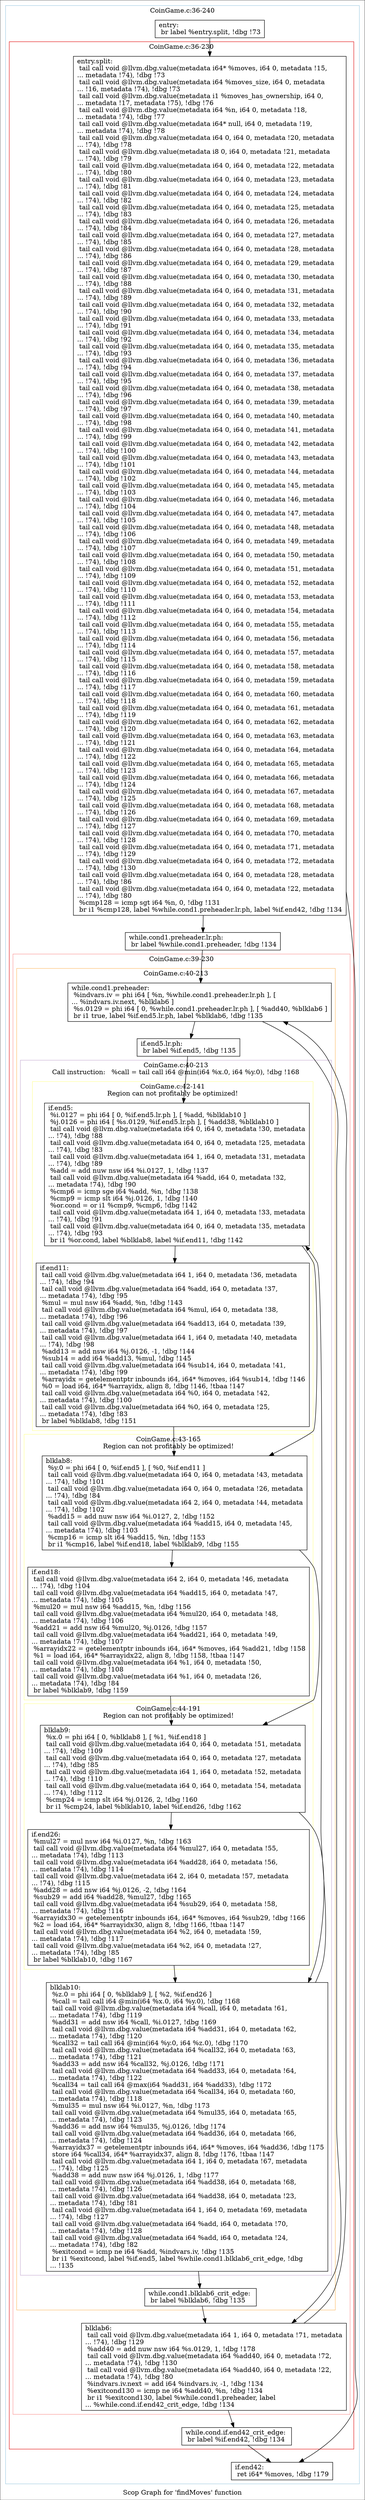 digraph "Scop Graph for 'findMoves' function" {
	label="Scop Graph for 'findMoves' function";

	Node0xa874570 [shape=record,label="{entry:\l  br label %entry.split, !dbg !73\l}"];
	Node0xa874570 -> Node0xa869850;
	Node0xa869850 [shape=record,label="{entry.split:                                      \l  tail call void @llvm.dbg.value(metadata i64* %moves, i64 0, metadata !15,\l... metadata !74), !dbg !73\l  tail call void @llvm.dbg.value(metadata i64 %moves_size, i64 0, metadata\l... !16, metadata !74), !dbg !73\l  tail call void @llvm.dbg.value(metadata i1 %moves_has_ownership, i64 0,\l... metadata !17, metadata !75), !dbg !76\l  tail call void @llvm.dbg.value(metadata i64 %n, i64 0, metadata !18,\l... metadata !74), !dbg !77\l  tail call void @llvm.dbg.value(metadata i64* null, i64 0, metadata !19,\l... metadata !74), !dbg !78\l  tail call void @llvm.dbg.value(metadata i64 0, i64 0, metadata !20, metadata\l... !74), !dbg !78\l  tail call void @llvm.dbg.value(metadata i8 0, i64 0, metadata !21, metadata\l... !74), !dbg !79\l  tail call void @llvm.dbg.value(metadata i64 0, i64 0, metadata !22, metadata\l... !74), !dbg !80\l  tail call void @llvm.dbg.value(metadata i64 0, i64 0, metadata !23, metadata\l... !74), !dbg !81\l  tail call void @llvm.dbg.value(metadata i64 0, i64 0, metadata !24, metadata\l... !74), !dbg !82\l  tail call void @llvm.dbg.value(metadata i64 0, i64 0, metadata !25, metadata\l... !74), !dbg !83\l  tail call void @llvm.dbg.value(metadata i64 0, i64 0, metadata !26, metadata\l... !74), !dbg !84\l  tail call void @llvm.dbg.value(metadata i64 0, i64 0, metadata !27, metadata\l... !74), !dbg !85\l  tail call void @llvm.dbg.value(metadata i64 0, i64 0, metadata !28, metadata\l... !74), !dbg !86\l  tail call void @llvm.dbg.value(metadata i64 0, i64 0, metadata !29, metadata\l... !74), !dbg !87\l  tail call void @llvm.dbg.value(metadata i64 0, i64 0, metadata !30, metadata\l... !74), !dbg !88\l  tail call void @llvm.dbg.value(metadata i64 0, i64 0, metadata !31, metadata\l... !74), !dbg !89\l  tail call void @llvm.dbg.value(metadata i64 0, i64 0, metadata !32, metadata\l... !74), !dbg !90\l  tail call void @llvm.dbg.value(metadata i64 0, i64 0, metadata !33, metadata\l... !74), !dbg !91\l  tail call void @llvm.dbg.value(metadata i64 0, i64 0, metadata !34, metadata\l... !74), !dbg !92\l  tail call void @llvm.dbg.value(metadata i64 0, i64 0, metadata !35, metadata\l... !74), !dbg !93\l  tail call void @llvm.dbg.value(metadata i64 0, i64 0, metadata !36, metadata\l... !74), !dbg !94\l  tail call void @llvm.dbg.value(metadata i64 0, i64 0, metadata !37, metadata\l... !74), !dbg !95\l  tail call void @llvm.dbg.value(metadata i64 0, i64 0, metadata !38, metadata\l... !74), !dbg !96\l  tail call void @llvm.dbg.value(metadata i64 0, i64 0, metadata !39, metadata\l... !74), !dbg !97\l  tail call void @llvm.dbg.value(metadata i64 0, i64 0, metadata !40, metadata\l... !74), !dbg !98\l  tail call void @llvm.dbg.value(metadata i64 0, i64 0, metadata !41, metadata\l... !74), !dbg !99\l  tail call void @llvm.dbg.value(metadata i64 0, i64 0, metadata !42, metadata\l... !74), !dbg !100\l  tail call void @llvm.dbg.value(metadata i64 0, i64 0, metadata !43, metadata\l... !74), !dbg !101\l  tail call void @llvm.dbg.value(metadata i64 0, i64 0, metadata !44, metadata\l... !74), !dbg !102\l  tail call void @llvm.dbg.value(metadata i64 0, i64 0, metadata !45, metadata\l... !74), !dbg !103\l  tail call void @llvm.dbg.value(metadata i64 0, i64 0, metadata !46, metadata\l... !74), !dbg !104\l  tail call void @llvm.dbg.value(metadata i64 0, i64 0, metadata !47, metadata\l... !74), !dbg !105\l  tail call void @llvm.dbg.value(metadata i64 0, i64 0, metadata !48, metadata\l... !74), !dbg !106\l  tail call void @llvm.dbg.value(metadata i64 0, i64 0, metadata !49, metadata\l... !74), !dbg !107\l  tail call void @llvm.dbg.value(metadata i64 0, i64 0, metadata !50, metadata\l... !74), !dbg !108\l  tail call void @llvm.dbg.value(metadata i64 0, i64 0, metadata !51, metadata\l... !74), !dbg !109\l  tail call void @llvm.dbg.value(metadata i64 0, i64 0, metadata !52, metadata\l... !74), !dbg !110\l  tail call void @llvm.dbg.value(metadata i64 0, i64 0, metadata !53, metadata\l... !74), !dbg !111\l  tail call void @llvm.dbg.value(metadata i64 0, i64 0, metadata !54, metadata\l... !74), !dbg !112\l  tail call void @llvm.dbg.value(metadata i64 0, i64 0, metadata !55, metadata\l... !74), !dbg !113\l  tail call void @llvm.dbg.value(metadata i64 0, i64 0, metadata !56, metadata\l... !74), !dbg !114\l  tail call void @llvm.dbg.value(metadata i64 0, i64 0, metadata !57, metadata\l... !74), !dbg !115\l  tail call void @llvm.dbg.value(metadata i64 0, i64 0, metadata !58, metadata\l... !74), !dbg !116\l  tail call void @llvm.dbg.value(metadata i64 0, i64 0, metadata !59, metadata\l... !74), !dbg !117\l  tail call void @llvm.dbg.value(metadata i64 0, i64 0, metadata !60, metadata\l... !74), !dbg !118\l  tail call void @llvm.dbg.value(metadata i64 0, i64 0, metadata !61, metadata\l... !74), !dbg !119\l  tail call void @llvm.dbg.value(metadata i64 0, i64 0, metadata !62, metadata\l... !74), !dbg !120\l  tail call void @llvm.dbg.value(metadata i64 0, i64 0, metadata !63, metadata\l... !74), !dbg !121\l  tail call void @llvm.dbg.value(metadata i64 0, i64 0, metadata !64, metadata\l... !74), !dbg !122\l  tail call void @llvm.dbg.value(metadata i64 0, i64 0, metadata !65, metadata\l... !74), !dbg !123\l  tail call void @llvm.dbg.value(metadata i64 0, i64 0, metadata !66, metadata\l... !74), !dbg !124\l  tail call void @llvm.dbg.value(metadata i64 0, i64 0, metadata !67, metadata\l... !74), !dbg !125\l  tail call void @llvm.dbg.value(metadata i64 0, i64 0, metadata !68, metadata\l... !74), !dbg !126\l  tail call void @llvm.dbg.value(metadata i64 0, i64 0, metadata !69, metadata\l... !74), !dbg !127\l  tail call void @llvm.dbg.value(metadata i64 0, i64 0, metadata !70, metadata\l... !74), !dbg !128\l  tail call void @llvm.dbg.value(metadata i64 0, i64 0, metadata !71, metadata\l... !74), !dbg !129\l  tail call void @llvm.dbg.value(metadata i64 0, i64 0, metadata !72, metadata\l... !74), !dbg !130\l  tail call void @llvm.dbg.value(metadata i64 0, i64 0, metadata !28, metadata\l... !74), !dbg !86\l  tail call void @llvm.dbg.value(metadata i64 0, i64 0, metadata !22, metadata\l... !74), !dbg !80\l  %cmp128 = icmp sgt i64 %n, 0, !dbg !131\l  br i1 %cmp128, label %while.cond1.preheader.lr.ph, label %if.end42, !dbg !134\l}"];
	Node0xa869850 -> Node0xa83d740;
	Node0xa869850 -> Node0xa860a40;
	Node0xa83d740 [shape=record,label="{while.cond1.preheader.lr.ph:                      \l  br label %while.cond1.preheader, !dbg !134\l}"];
	Node0xa83d740 -> Node0xa89ab00;
	Node0xa89ab00 [shape=record,label="{while.cond1.preheader:                            \l  %indvars.iv = phi i64 [ %n, %while.cond1.preheader.lr.ph ], [\l... %indvars.iv.next, %blklab6 ]\l  %s.0129 = phi i64 [ 0, %while.cond1.preheader.lr.ph ], [ %add40, %blklab6 ]\l  br i1 true, label %if.end5.lr.ph, label %blklab6, !dbg !135\l}"];
	Node0xa89ab00 -> Node0xa860660;
	Node0xa89ab00 -> Node0xa864ed0;
	Node0xa860660 [shape=record,label="{if.end5.lr.ph:                                    \l  br label %if.end5, !dbg !135\l}"];
	Node0xa860660 -> Node0xa8962a0;
	Node0xa8962a0 [shape=record,label="{if.end5:                                          \l  %i.0127 = phi i64 [ 0, %if.end5.lr.ph ], [ %add, %blklab10 ]\l  %j.0126 = phi i64 [ %s.0129, %if.end5.lr.ph ], [ %add38, %blklab10 ]\l  tail call void @llvm.dbg.value(metadata i64 0, i64 0, metadata !30, metadata\l... !74), !dbg !88\l  tail call void @llvm.dbg.value(metadata i64 0, i64 0, metadata !25, metadata\l... !74), !dbg !83\l  tail call void @llvm.dbg.value(metadata i64 1, i64 0, metadata !31, metadata\l... !74), !dbg !89\l  %add = add nuw nsw i64 %i.0127, 1, !dbg !137\l  tail call void @llvm.dbg.value(metadata i64 %add, i64 0, metadata !32,\l... metadata !74), !dbg !90\l  %cmp6 = icmp sge i64 %add, %n, !dbg !138\l  %cmp9 = icmp slt i64 %j.0126, 1, !dbg !140\l  %or.cond = or i1 %cmp9, %cmp6, !dbg !142\l  tail call void @llvm.dbg.value(metadata i64 1, i64 0, metadata !33, metadata\l... !74), !dbg !91\l  tail call void @llvm.dbg.value(metadata i64 0, i64 0, metadata !35, metadata\l... !74), !dbg !93\l  br i1 %or.cond, label %blklab8, label %if.end11, !dbg !142\l}"];
	Node0xa8962a0 -> Node0xa8ae610;
	Node0xa8962a0 -> Node0xa83d780;
	Node0xa8ae610 [shape=record,label="{blklab8:                                          \l  %y.0 = phi i64 [ 0, %if.end5 ], [ %0, %if.end11 ]\l  tail call void @llvm.dbg.value(metadata i64 0, i64 0, metadata !43, metadata\l... !74), !dbg !101\l  tail call void @llvm.dbg.value(metadata i64 0, i64 0, metadata !26, metadata\l... !74), !dbg !84\l  tail call void @llvm.dbg.value(metadata i64 2, i64 0, metadata !44, metadata\l... !74), !dbg !102\l  %add15 = add nuw nsw i64 %i.0127, 2, !dbg !152\l  tail call void @llvm.dbg.value(metadata i64 %add15, i64 0, metadata !45,\l... metadata !74), !dbg !103\l  %cmp16 = icmp slt i64 %add15, %n, !dbg !153\l  br i1 %cmp16, label %if.end18, label %blklab9, !dbg !155\l}"];
	Node0xa8ae610 -> Node0xa869630;
	Node0xa8ae610 -> Node0xa8871a0;
	Node0xa869630 [shape=record,label="{if.end18:                                         \l  tail call void @llvm.dbg.value(metadata i64 2, i64 0, metadata !46, metadata\l... !74), !dbg !104\l  tail call void @llvm.dbg.value(metadata i64 %add15, i64 0, metadata !47,\l... metadata !74), !dbg !105\l  %mul20 = mul nsw i64 %add15, %n, !dbg !156\l  tail call void @llvm.dbg.value(metadata i64 %mul20, i64 0, metadata !48,\l... metadata !74), !dbg !106\l  %add21 = add nsw i64 %mul20, %j.0126, !dbg !157\l  tail call void @llvm.dbg.value(metadata i64 %add21, i64 0, metadata !49,\l... metadata !74), !dbg !107\l  %arrayidx22 = getelementptr inbounds i64, i64* %moves, i64 %add21, !dbg !158\l  %1 = load i64, i64* %arrayidx22, align 8, !dbg !158, !tbaa !147\l  tail call void @llvm.dbg.value(metadata i64 %1, i64 0, metadata !50,\l... metadata !74), !dbg !108\l  tail call void @llvm.dbg.value(metadata i64 %1, i64 0, metadata !26,\l... metadata !74), !dbg !84\l  br label %blklab9, !dbg !159\l}"];
	Node0xa869630 -> Node0xa8871a0;
	Node0xa8871a0 [shape=record,label="{blklab9:                                          \l  %x.0 = phi i64 [ 0, %blklab8 ], [ %1, %if.end18 ]\l  tail call void @llvm.dbg.value(metadata i64 0, i64 0, metadata !51, metadata\l... !74), !dbg !109\l  tail call void @llvm.dbg.value(metadata i64 0, i64 0, metadata !27, metadata\l... !74), !dbg !85\l  tail call void @llvm.dbg.value(metadata i64 1, i64 0, metadata !52, metadata\l... !74), !dbg !110\l  tail call void @llvm.dbg.value(metadata i64 0, i64 0, metadata !54, metadata\l... !74), !dbg !112\l  %cmp24 = icmp slt i64 %j.0126, 2, !dbg !160\l  br i1 %cmp24, label %blklab10, label %if.end26, !dbg !162\l}"];
	Node0xa8871a0 -> Node0xa83f1d0;
	Node0xa8871a0 -> Node0xa86cd50;
	Node0xa83f1d0 [shape=record,label="{blklab10:                                         \l  %z.0 = phi i64 [ 0, %blklab9 ], [ %2, %if.end26 ]\l  %call = tail call i64 @min(i64 %x.0, i64 %y.0), !dbg !168\l  tail call void @llvm.dbg.value(metadata i64 %call, i64 0, metadata !61,\l... metadata !74), !dbg !119\l  %add31 = add nsw i64 %call, %i.0127, !dbg !169\l  tail call void @llvm.dbg.value(metadata i64 %add31, i64 0, metadata !62,\l... metadata !74), !dbg !120\l  %call32 = tail call i64 @min(i64 %y.0, i64 %z.0), !dbg !170\l  tail call void @llvm.dbg.value(metadata i64 %call32, i64 0, metadata !63,\l... metadata !74), !dbg !121\l  %add33 = add nsw i64 %call32, %j.0126, !dbg !171\l  tail call void @llvm.dbg.value(metadata i64 %add33, i64 0, metadata !64,\l... metadata !74), !dbg !122\l  %call34 = tail call i64 @max(i64 %add31, i64 %add33), !dbg !172\l  tail call void @llvm.dbg.value(metadata i64 %call34, i64 0, metadata !60,\l... metadata !74), !dbg !118\l  %mul35 = mul nsw i64 %i.0127, %n, !dbg !173\l  tail call void @llvm.dbg.value(metadata i64 %mul35, i64 0, metadata !65,\l... metadata !74), !dbg !123\l  %add36 = add nsw i64 %mul35, %j.0126, !dbg !174\l  tail call void @llvm.dbg.value(metadata i64 %add36, i64 0, metadata !66,\l... metadata !74), !dbg !124\l  %arrayidx37 = getelementptr inbounds i64, i64* %moves, i64 %add36, !dbg !175\l  store i64 %call34, i64* %arrayidx37, align 8, !dbg !176, !tbaa !147\l  tail call void @llvm.dbg.value(metadata i64 1, i64 0, metadata !67, metadata\l... !74), !dbg !125\l  %add38 = add nuw nsw i64 %j.0126, 1, !dbg !177\l  tail call void @llvm.dbg.value(metadata i64 %add38, i64 0, metadata !68,\l... metadata !74), !dbg !126\l  tail call void @llvm.dbg.value(metadata i64 %add38, i64 0, metadata !23,\l... metadata !74), !dbg !81\l  tail call void @llvm.dbg.value(metadata i64 1, i64 0, metadata !69, metadata\l... !74), !dbg !127\l  tail call void @llvm.dbg.value(metadata i64 %add, i64 0, metadata !70,\l... metadata !74), !dbg !128\l  tail call void @llvm.dbg.value(metadata i64 %add, i64 0, metadata !24,\l... metadata !74), !dbg !82\l  %exitcond = icmp ne i64 %add, %indvars.iv, !dbg !135\l  br i1 %exitcond, label %if.end5, label %while.cond1.blklab6_crit_edge, !dbg\l... !135\l}"];
	Node0xa83f1d0 -> Node0xa8962a0[constraint=false];
	Node0xa83f1d0 -> Node0xa856bc0;
	Node0xa856bc0 [shape=record,label="{while.cond1.blklab6_crit_edge:                    \l  br label %blklab6, !dbg !135\l}"];
	Node0xa856bc0 -> Node0xa864ed0;
	Node0xa864ed0 [shape=record,label="{blklab6:                                          \l  tail call void @llvm.dbg.value(metadata i64 1, i64 0, metadata !71, metadata\l... !74), !dbg !129\l  %add40 = add nuw nsw i64 %s.0129, 1, !dbg !178\l  tail call void @llvm.dbg.value(metadata i64 %add40, i64 0, metadata !72,\l... metadata !74), !dbg !130\l  tail call void @llvm.dbg.value(metadata i64 %add40, i64 0, metadata !22,\l... metadata !74), !dbg !80\l  %indvars.iv.next = add i64 %indvars.iv, -1, !dbg !134\l  %exitcond130 = icmp ne i64 %add40, %n, !dbg !134\l  br i1 %exitcond130, label %while.cond1.preheader, label\l... %while.cond.if.end42_crit_edge, !dbg !134\l}"];
	Node0xa864ed0 -> Node0xa89ab00[constraint=false];
	Node0xa864ed0 -> Node0xa86c9e0;
	Node0xa86c9e0 [shape=record,label="{while.cond.if.end42_crit_edge:                    \l  br label %if.end42, !dbg !134\l}"];
	Node0xa86c9e0 -> Node0xa860a40;
	Node0xa860a40 [shape=record,label="{if.end42:                                         \l  ret i64* %moves, !dbg !179\l}"];
	Node0xa86cd50 [shape=record,label="{if.end26:                                         \l  %mul27 = mul nsw i64 %i.0127, %n, !dbg !163\l  tail call void @llvm.dbg.value(metadata i64 %mul27, i64 0, metadata !55,\l... metadata !74), !dbg !113\l  tail call void @llvm.dbg.value(metadata i64 %add28, i64 0, metadata !56,\l... metadata !74), !dbg !114\l  tail call void @llvm.dbg.value(metadata i64 2, i64 0, metadata !57, metadata\l... !74), !dbg !115\l  %add28 = add nsw i64 %j.0126, -2, !dbg !164\l  %sub29 = add i64 %add28, %mul27, !dbg !165\l  tail call void @llvm.dbg.value(metadata i64 %sub29, i64 0, metadata !58,\l... metadata !74), !dbg !116\l  %arrayidx30 = getelementptr inbounds i64, i64* %moves, i64 %sub29, !dbg !166\l  %2 = load i64, i64* %arrayidx30, align 8, !dbg !166, !tbaa !147\l  tail call void @llvm.dbg.value(metadata i64 %2, i64 0, metadata !59,\l... metadata !74), !dbg !117\l  tail call void @llvm.dbg.value(metadata i64 %2, i64 0, metadata !27,\l... metadata !74), !dbg !85\l  br label %blklab10, !dbg !167\l}"];
	Node0xa86cd50 -> Node0xa83f1d0;
	Node0xa83d780 [shape=record,label="{if.end11:                                         \l  tail call void @llvm.dbg.value(metadata i64 1, i64 0, metadata !36, metadata\l... !74), !dbg !94\l  tail call void @llvm.dbg.value(metadata i64 %add, i64 0, metadata !37,\l... metadata !74), !dbg !95\l  %mul = mul nsw i64 %add, %n, !dbg !143\l  tail call void @llvm.dbg.value(metadata i64 %mul, i64 0, metadata !38,\l... metadata !74), !dbg !96\l  tail call void @llvm.dbg.value(metadata i64 %add13, i64 0, metadata !39,\l... metadata !74), !dbg !97\l  tail call void @llvm.dbg.value(metadata i64 1, i64 0, metadata !40, metadata\l... !74), !dbg !98\l  %add13 = add nsw i64 %j.0126, -1, !dbg !144\l  %sub14 = add i64 %add13, %mul, !dbg !145\l  tail call void @llvm.dbg.value(metadata i64 %sub14, i64 0, metadata !41,\l... metadata !74), !dbg !99\l  %arrayidx = getelementptr inbounds i64, i64* %moves, i64 %sub14, !dbg !146\l  %0 = load i64, i64* %arrayidx, align 8, !dbg !146, !tbaa !147\l  tail call void @llvm.dbg.value(metadata i64 %0, i64 0, metadata !42,\l... metadata !74), !dbg !100\l  tail call void @llvm.dbg.value(metadata i64 %0, i64 0, metadata !25,\l... metadata !74), !dbg !83\l  br label %blklab8, !dbg !151\l}"];
	Node0xa83d780 -> Node0xa8ae610;
	colorscheme = "paired12"
        subgraph cluster_0xa840f90 {
          label = "CoinGame.c:36-240
";
          style = solid;
          color = 1
          subgraph cluster_0xa874fe0 {
            label = "CoinGame.c:36-230
";
            style = solid;
            color = 6
            subgraph cluster_0xa894470 {
              label = "CoinGame.c:39-230
";
              style = solid;
              color = 5
              subgraph cluster_0xa8b1cf0 {
                label = "CoinGame.c:40-213
";
                style = solid;
                color = 7
                subgraph cluster_0xa8aeec0 {
                  label = "CoinGame.c:40-213
Call instruction:   %call = tail call i64 @min(i64 %x.0, i64 %y.0), !dbg !168";
                  style = solid;
                  color = 9
                  subgraph cluster_0xa8ab440 {
                    label = "CoinGame.c:42-141
Region can not profitably be optimized!";
                    style = solid;
                    color = 11
                    Node0xa8962a0;
                    Node0xa83d780;
                  }
                  subgraph cluster_0xa862e90 {
                    label = "CoinGame.c:43-165
Region can not profitably be optimized!";
                    style = solid;
                    color = 11
                    Node0xa8ae610;
                    Node0xa869630;
                  }
                  subgraph cluster_0xa84ed30 {
                    label = "CoinGame.c:44-191
Region can not profitably be optimized!";
                    style = solid;
                    color = 11
                    Node0xa8871a0;
                    Node0xa86cd50;
                  }
                  Node0xa83f1d0;
                }
                Node0xa89ab00;
                Node0xa860660;
                Node0xa856bc0;
              }
              Node0xa864ed0;
            }
            Node0xa869850;
            Node0xa83d740;
            Node0xa86c9e0;
          }
          Node0xa874570;
          Node0xa860a40;
        }
}
